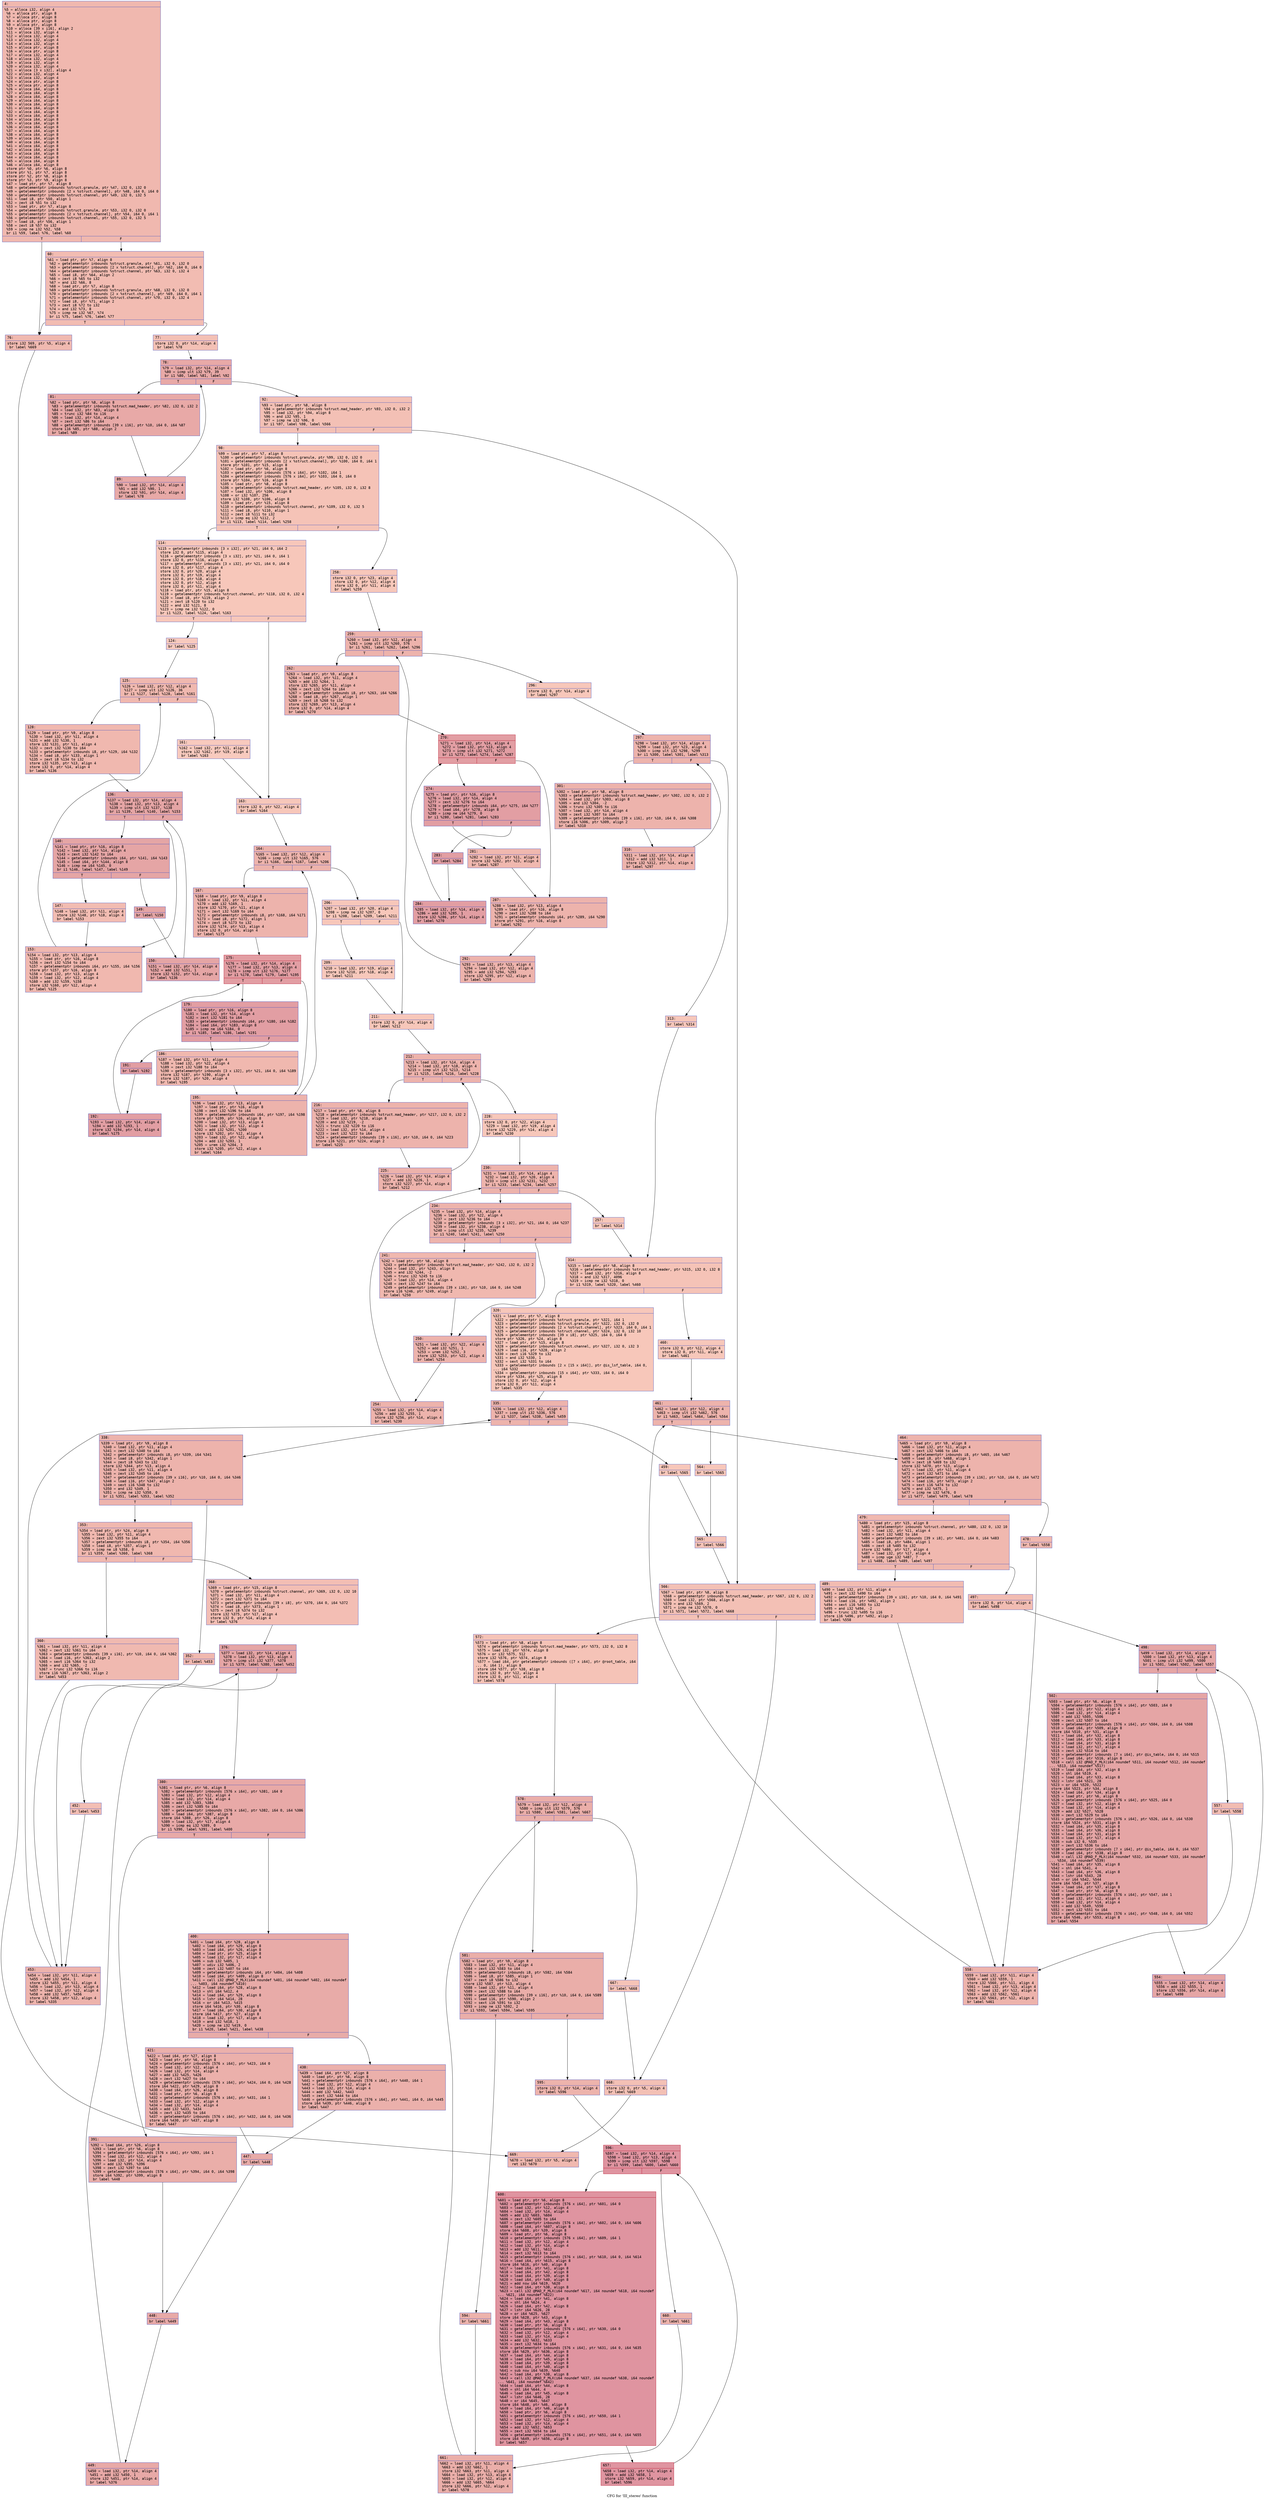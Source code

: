 digraph "CFG for 'III_stereo' function" {
	label="CFG for 'III_stereo' function";

	Node0x600001e817c0 [shape=record,color="#3d50c3ff", style=filled, fillcolor="#dc5d4a70" fontname="Courier",label="{4:\l|  %5 = alloca i32, align 4\l  %6 = alloca ptr, align 8\l  %7 = alloca ptr, align 8\l  %8 = alloca ptr, align 8\l  %9 = alloca ptr, align 8\l  %10 = alloca [39 x i16], align 2\l  %11 = alloca i32, align 4\l  %12 = alloca i32, align 4\l  %13 = alloca i32, align 4\l  %14 = alloca i32, align 4\l  %15 = alloca ptr, align 8\l  %16 = alloca ptr, align 8\l  %17 = alloca i32, align 4\l  %18 = alloca i32, align 4\l  %19 = alloca i32, align 4\l  %20 = alloca i32, align 4\l  %21 = alloca [3 x i32], align 4\l  %22 = alloca i32, align 4\l  %23 = alloca i32, align 4\l  %24 = alloca ptr, align 8\l  %25 = alloca ptr, align 8\l  %26 = alloca i64, align 8\l  %27 = alloca i64, align 8\l  %28 = alloca i64, align 8\l  %29 = alloca i64, align 8\l  %30 = alloca i64, align 8\l  %31 = alloca i64, align 8\l  %32 = alloca i64, align 8\l  %33 = alloca i64, align 8\l  %34 = alloca i64, align 8\l  %35 = alloca i64, align 8\l  %36 = alloca i64, align 8\l  %37 = alloca i64, align 8\l  %38 = alloca i64, align 8\l  %39 = alloca i64, align 8\l  %40 = alloca i64, align 8\l  %41 = alloca i64, align 8\l  %42 = alloca i64, align 8\l  %43 = alloca i64, align 8\l  %44 = alloca i64, align 8\l  %45 = alloca i64, align 8\l  %46 = alloca i64, align 8\l  store ptr %0, ptr %6, align 8\l  store ptr %1, ptr %7, align 8\l  store ptr %2, ptr %8, align 8\l  store ptr %3, ptr %9, align 8\l  %47 = load ptr, ptr %7, align 8\l  %48 = getelementptr inbounds %struct.granule, ptr %47, i32 0, i32 0\l  %49 = getelementptr inbounds [2 x %struct.channel], ptr %48, i64 0, i64 0\l  %50 = getelementptr inbounds %struct.channel, ptr %49, i32 0, i32 5\l  %51 = load i8, ptr %50, align 1\l  %52 = zext i8 %51 to i32\l  %53 = load ptr, ptr %7, align 8\l  %54 = getelementptr inbounds %struct.granule, ptr %53, i32 0, i32 0\l  %55 = getelementptr inbounds [2 x %struct.channel], ptr %54, i64 0, i64 1\l  %56 = getelementptr inbounds %struct.channel, ptr %55, i32 0, i32 5\l  %57 = load i8, ptr %56, align 1\l  %58 = zext i8 %57 to i32\l  %59 = icmp ne i32 %52, %58\l  br i1 %59, label %76, label %60\l|{<s0>T|<s1>F}}"];
	Node0x600001e817c0:s0 -> Node0x600001e81cc0[tooltip="4 -> 76\nProbability 50.00%" ];
	Node0x600001e817c0:s1 -> Node0x600001e81c70[tooltip="4 -> 60\nProbability 50.00%" ];
	Node0x600001e81c70 [shape=record,color="#3d50c3ff", style=filled, fillcolor="#e1675170" fontname="Courier",label="{60:\l|  %61 = load ptr, ptr %7, align 8\l  %62 = getelementptr inbounds %struct.granule, ptr %61, i32 0, i32 0\l  %63 = getelementptr inbounds [2 x %struct.channel], ptr %62, i64 0, i64 0\l  %64 = getelementptr inbounds %struct.channel, ptr %63, i32 0, i32 4\l  %65 = load i8, ptr %64, align 2\l  %66 = zext i8 %65 to i32\l  %67 = and i32 %66, 8\l  %68 = load ptr, ptr %7, align 8\l  %69 = getelementptr inbounds %struct.granule, ptr %68, i32 0, i32 0\l  %70 = getelementptr inbounds [2 x %struct.channel], ptr %69, i64 0, i64 1\l  %71 = getelementptr inbounds %struct.channel, ptr %70, i32 0, i32 4\l  %72 = load i8, ptr %71, align 2\l  %73 = zext i8 %72 to i32\l  %74 = and i32 %73, 8\l  %75 = icmp ne i32 %67, %74\l  br i1 %75, label %76, label %77\l|{<s0>T|<s1>F}}"];
	Node0x600001e81c70:s0 -> Node0x600001e81cc0[tooltip="60 -> 76\nProbability 50.00%" ];
	Node0x600001e81c70:s1 -> Node0x600001e81d10[tooltip="60 -> 77\nProbability 50.00%" ];
	Node0x600001e81cc0 [shape=record,color="#3d50c3ff", style=filled, fillcolor="#de614d70" fontname="Courier",label="{76:\l|  store i32 569, ptr %5, align 4\l  br label %669\l}"];
	Node0x600001e81cc0 -> Node0x600001e83ca0[tooltip="76 -> 669\nProbability 100.00%" ];
	Node0x600001e81d10 [shape=record,color="#3d50c3ff", style=filled, fillcolor="#e5705870" fontname="Courier",label="{77:\l|  store i32 0, ptr %14, align 4\l  br label %78\l}"];
	Node0x600001e81d10 -> Node0x600001e81d60[tooltip="77 -> 78\nProbability 100.00%" ];
	Node0x600001e81d60 [shape=record,color="#3d50c3ff", style=filled, fillcolor="#ca3b3770" fontname="Courier",label="{78:\l|  %79 = load i32, ptr %14, align 4\l  %80 = icmp ult i32 %79, 39\l  br i1 %80, label %81, label %92\l|{<s0>T|<s1>F}}"];
	Node0x600001e81d60:s0 -> Node0x600001e81db0[tooltip="78 -> 81\nProbability 96.88%" ];
	Node0x600001e81d60:s1 -> Node0x600001e81e50[tooltip="78 -> 92\nProbability 3.12%" ];
	Node0x600001e81db0 [shape=record,color="#3d50c3ff", style=filled, fillcolor="#ca3b3770" fontname="Courier",label="{81:\l|  %82 = load ptr, ptr %8, align 8\l  %83 = getelementptr inbounds %struct.mad_header, ptr %82, i32 0, i32 2\l  %84 = load i32, ptr %83, align 8\l  %85 = trunc i32 %84 to i16\l  %86 = load i32, ptr %14, align 4\l  %87 = zext i32 %86 to i64\l  %88 = getelementptr inbounds [39 x i16], ptr %10, i64 0, i64 %87\l  store i16 %85, ptr %88, align 2\l  br label %89\l}"];
	Node0x600001e81db0 -> Node0x600001e81e00[tooltip="81 -> 89\nProbability 100.00%" ];
	Node0x600001e81e00 [shape=record,color="#3d50c3ff", style=filled, fillcolor="#ca3b3770" fontname="Courier",label="{89:\l|  %90 = load i32, ptr %14, align 4\l  %91 = add i32 %90, 1\l  store i32 %91, ptr %14, align 4\l  br label %78\l}"];
	Node0x600001e81e00 -> Node0x600001e81d60[tooltip="89 -> 78\nProbability 100.00%" ];
	Node0x600001e81e50 [shape=record,color="#3d50c3ff", style=filled, fillcolor="#e5705870" fontname="Courier",label="{92:\l|  %93 = load ptr, ptr %8, align 8\l  %94 = getelementptr inbounds %struct.mad_header, ptr %93, i32 0, i32 2\l  %95 = load i32, ptr %94, align 8\l  %96 = and i32 %95, 1\l  %97 = icmp ne i32 %96, 0\l  br i1 %97, label %98, label %566\l|{<s0>T|<s1>F}}"];
	Node0x600001e81e50:s0 -> Node0x600001e81ea0[tooltip="92 -> 98\nProbability 50.00%" ];
	Node0x600001e81e50:s1 -> Node0x600001e83890[tooltip="92 -> 566\nProbability 50.00%" ];
	Node0x600001e81ea0 [shape=record,color="#3d50c3ff", style=filled, fillcolor="#e8765c70" fontname="Courier",label="{98:\l|  %99 = load ptr, ptr %7, align 8\l  %100 = getelementptr inbounds %struct.granule, ptr %99, i32 0, i32 0\l  %101 = getelementptr inbounds [2 x %struct.channel], ptr %100, i64 0, i64 1\l  store ptr %101, ptr %15, align 8\l  %102 = load ptr, ptr %6, align 8\l  %103 = getelementptr inbounds [576 x i64], ptr %102, i64 1\l  %104 = getelementptr inbounds [576 x i64], ptr %103, i64 0, i64 0\l  store ptr %104, ptr %16, align 8\l  %105 = load ptr, ptr %8, align 8\l  %106 = getelementptr inbounds %struct.mad_header, ptr %105, i32 0, i32 8\l  %107 = load i32, ptr %106, align 8\l  %108 = or i32 %107, 256\l  store i32 %108, ptr %106, align 8\l  %109 = load ptr, ptr %15, align 8\l  %110 = getelementptr inbounds %struct.channel, ptr %109, i32 0, i32 5\l  %111 = load i8, ptr %110, align 1\l  %112 = zext i8 %111 to i32\l  %113 = icmp eq i32 %112, 2\l  br i1 %113, label %114, label %258\l|{<s0>T|<s1>F}}"];
	Node0x600001e81ea0:s0 -> Node0x600001e81ef0[tooltip="98 -> 114\nProbability 50.00%" ];
	Node0x600001e81ea0:s1 -> Node0x600001e82940[tooltip="98 -> 258\nProbability 50.00%" ];
	Node0x600001e81ef0 [shape=record,color="#3d50c3ff", style=filled, fillcolor="#ec7f6370" fontname="Courier",label="{114:\l|  %115 = getelementptr inbounds [3 x i32], ptr %21, i64 0, i64 2\l  store i32 0, ptr %115, align 4\l  %116 = getelementptr inbounds [3 x i32], ptr %21, i64 0, i64 1\l  store i32 0, ptr %116, align 4\l  %117 = getelementptr inbounds [3 x i32], ptr %21, i64 0, i64 0\l  store i32 0, ptr %117, align 4\l  store i32 0, ptr %20, align 4\l  store i32 0, ptr %19, align 4\l  store i32 0, ptr %18, align 4\l  store i32 0, ptr %12, align 4\l  store i32 0, ptr %11, align 4\l  %118 = load ptr, ptr %15, align 8\l  %119 = getelementptr inbounds %struct.channel, ptr %118, i32 0, i32 4\l  %120 = load i8, ptr %119, align 2\l  %121 = zext i8 %120 to i32\l  %122 = and i32 %121, 8\l  %123 = icmp ne i32 %122, 0\l  br i1 %123, label %124, label %163\l|{<s0>T|<s1>F}}"];
	Node0x600001e81ef0:s0 -> Node0x600001e81f40[tooltip="114 -> 124\nProbability 50.00%" ];
	Node0x600001e81ef0:s1 -> Node0x600001e82260[tooltip="114 -> 163\nProbability 50.00%" ];
	Node0x600001e81f40 [shape=record,color="#3d50c3ff", style=filled, fillcolor="#ef886b70" fontname="Courier",label="{124:\l|  br label %125\l}"];
	Node0x600001e81f40 -> Node0x600001e81f90[tooltip="124 -> 125\nProbability 100.00%" ];
	Node0x600001e81f90 [shape=record,color="#3d50c3ff", style=filled, fillcolor="#dc5d4a70" fontname="Courier",label="{125:\l|  %126 = load i32, ptr %12, align 4\l  %127 = icmp ult i32 %126, 36\l  br i1 %127, label %128, label %161\l|{<s0>T|<s1>F}}"];
	Node0x600001e81f90:s0 -> Node0x600001e81fe0[tooltip="125 -> 128\nProbability 96.88%" ];
	Node0x600001e81f90:s1 -> Node0x600001e82210[tooltip="125 -> 161\nProbability 3.12%" ];
	Node0x600001e81fe0 [shape=record,color="#3d50c3ff", style=filled, fillcolor="#dc5d4a70" fontname="Courier",label="{128:\l|  %129 = load ptr, ptr %9, align 8\l  %130 = load i32, ptr %11, align 4\l  %131 = add i32 %130, 1\l  store i32 %131, ptr %11, align 4\l  %132 = zext i32 %130 to i64\l  %133 = getelementptr inbounds i8, ptr %129, i64 %132\l  %134 = load i8, ptr %133, align 1\l  %135 = zext i8 %134 to i32\l  store i32 %135, ptr %13, align 4\l  store i32 0, ptr %14, align 4\l  br label %136\l}"];
	Node0x600001e81fe0 -> Node0x600001e82030[tooltip="128 -> 136\nProbability 100.00%" ];
	Node0x600001e82030 [shape=record,color="#3d50c3ff", style=filled, fillcolor="#c5333470" fontname="Courier",label="{136:\l|  %137 = load i32, ptr %14, align 4\l  %138 = load i32, ptr %13, align 4\l  %139 = icmp ult i32 %137, %138\l  br i1 %139, label %140, label %153\l|{<s0>T|<s1>F}}"];
	Node0x600001e82030:s0 -> Node0x600001e82080[tooltip="136 -> 140\nProbability 96.88%" ];
	Node0x600001e82030:s1 -> Node0x600001e821c0[tooltip="136 -> 153\nProbability 3.12%" ];
	Node0x600001e82080 [shape=record,color="#3d50c3ff", style=filled, fillcolor="#c5333470" fontname="Courier",label="{140:\l|  %141 = load ptr, ptr %16, align 8\l  %142 = load i32, ptr %14, align 4\l  %143 = zext i32 %142 to i64\l  %144 = getelementptr inbounds i64, ptr %141, i64 %143\l  %145 = load i64, ptr %144, align 8\l  %146 = icmp ne i64 %145, 0\l  br i1 %146, label %147, label %149\l|{<s0>T|<s1>F}}"];
	Node0x600001e82080:s0 -> Node0x600001e820d0[tooltip="140 -> 147\nProbability 3.12%" ];
	Node0x600001e82080:s1 -> Node0x600001e82120[tooltip="140 -> 149\nProbability 96.88%" ];
	Node0x600001e820d0 [shape=record,color="#3d50c3ff", style=filled, fillcolor="#e1675170" fontname="Courier",label="{147:\l|  %148 = load i32, ptr %11, align 4\l  store i32 %148, ptr %18, align 4\l  br label %153\l}"];
	Node0x600001e820d0 -> Node0x600001e821c0[tooltip="147 -> 153\nProbability 100.00%" ];
	Node0x600001e82120 [shape=record,color="#3d50c3ff", style=filled, fillcolor="#c5333470" fontname="Courier",label="{149:\l|  br label %150\l}"];
	Node0x600001e82120 -> Node0x600001e82170[tooltip="149 -> 150\nProbability 100.00%" ];
	Node0x600001e82170 [shape=record,color="#3d50c3ff", style=filled, fillcolor="#c5333470" fontname="Courier",label="{150:\l|  %151 = load i32, ptr %14, align 4\l  %152 = add i32 %151, 1\l  store i32 %152, ptr %14, align 4\l  br label %136\l}"];
	Node0x600001e82170 -> Node0x600001e82030[tooltip="150 -> 136\nProbability 100.00%" ];
	Node0x600001e821c0 [shape=record,color="#3d50c3ff", style=filled, fillcolor="#dc5d4a70" fontname="Courier",label="{153:\l|  %154 = load i32, ptr %13, align 4\l  %155 = load ptr, ptr %16, align 8\l  %156 = zext i32 %154 to i64\l  %157 = getelementptr inbounds i64, ptr %155, i64 %156\l  store ptr %157, ptr %16, align 8\l  %158 = load i32, ptr %13, align 4\l  %159 = load i32, ptr %12, align 4\l  %160 = add i32 %159, %158\l  store i32 %160, ptr %12, align 4\l  br label %125\l}"];
	Node0x600001e821c0 -> Node0x600001e81f90[tooltip="153 -> 125\nProbability 100.00%" ];
	Node0x600001e82210 [shape=record,color="#3d50c3ff", style=filled, fillcolor="#ef886b70" fontname="Courier",label="{161:\l|  %162 = load i32, ptr %11, align 4\l  store i32 %162, ptr %19, align 4\l  br label %163\l}"];
	Node0x600001e82210 -> Node0x600001e82260[tooltip="161 -> 163\nProbability 100.00%" ];
	Node0x600001e82260 [shape=record,color="#3d50c3ff", style=filled, fillcolor="#ec7f6370" fontname="Courier",label="{163:\l|  store i32 0, ptr %22, align 4\l  br label %164\l}"];
	Node0x600001e82260 -> Node0x600001e822b0[tooltip="163 -> 164\nProbability 100.00%" ];
	Node0x600001e822b0 [shape=record,color="#3d50c3ff", style=filled, fillcolor="#d6524470" fontname="Courier",label="{164:\l|  %165 = load i32, ptr %12, align 4\l  %166 = icmp ult i32 %165, 576\l  br i1 %166, label %167, label %206\l|{<s0>T|<s1>F}}"];
	Node0x600001e822b0:s0 -> Node0x600001e82300[tooltip="164 -> 167\nProbability 96.88%" ];
	Node0x600001e822b0:s1 -> Node0x600001e82530[tooltip="164 -> 206\nProbability 3.12%" ];
	Node0x600001e82300 [shape=record,color="#3d50c3ff", style=filled, fillcolor="#d6524470" fontname="Courier",label="{167:\l|  %168 = load ptr, ptr %9, align 8\l  %169 = load i32, ptr %11, align 4\l  %170 = add i32 %169, 1\l  store i32 %170, ptr %11, align 4\l  %171 = zext i32 %169 to i64\l  %172 = getelementptr inbounds i8, ptr %168, i64 %171\l  %173 = load i8, ptr %172, align 1\l  %174 = zext i8 %173 to i32\l  store i32 %174, ptr %13, align 4\l  store i32 0, ptr %14, align 4\l  br label %175\l}"];
	Node0x600001e82300 -> Node0x600001e82350[tooltip="167 -> 175\nProbability 100.00%" ];
	Node0x600001e82350 [shape=record,color="#b70d28ff", style=filled, fillcolor="#be242e70" fontname="Courier",label="{175:\l|  %176 = load i32, ptr %14, align 4\l  %177 = load i32, ptr %13, align 4\l  %178 = icmp ult i32 %176, %177\l  br i1 %178, label %179, label %195\l|{<s0>T|<s1>F}}"];
	Node0x600001e82350:s0 -> Node0x600001e823a0[tooltip="175 -> 179\nProbability 96.88%" ];
	Node0x600001e82350:s1 -> Node0x600001e824e0[tooltip="175 -> 195\nProbability 3.12%" ];
	Node0x600001e823a0 [shape=record,color="#3d50c3ff", style=filled, fillcolor="#be242e70" fontname="Courier",label="{179:\l|  %180 = load ptr, ptr %16, align 8\l  %181 = load i32, ptr %14, align 4\l  %182 = zext i32 %181 to i64\l  %183 = getelementptr inbounds i64, ptr %180, i64 %182\l  %184 = load i64, ptr %183, align 8\l  %185 = icmp ne i64 %184, 0\l  br i1 %185, label %186, label %191\l|{<s0>T|<s1>F}}"];
	Node0x600001e823a0:s0 -> Node0x600001e823f0[tooltip="179 -> 186\nProbability 3.12%" ];
	Node0x600001e823a0:s1 -> Node0x600001e82440[tooltip="179 -> 191\nProbability 96.88%" ];
	Node0x600001e823f0 [shape=record,color="#3d50c3ff", style=filled, fillcolor="#dc5d4a70" fontname="Courier",label="{186:\l|  %187 = load i32, ptr %11, align 4\l  %188 = load i32, ptr %22, align 4\l  %189 = zext i32 %188 to i64\l  %190 = getelementptr inbounds [3 x i32], ptr %21, i64 0, i64 %189\l  store i32 %187, ptr %190, align 4\l  store i32 %187, ptr %20, align 4\l  br label %195\l}"];
	Node0x600001e823f0 -> Node0x600001e824e0[tooltip="186 -> 195\nProbability 100.00%" ];
	Node0x600001e82440 [shape=record,color="#3d50c3ff", style=filled, fillcolor="#be242e70" fontname="Courier",label="{191:\l|  br label %192\l}"];
	Node0x600001e82440 -> Node0x600001e82490[tooltip="191 -> 192\nProbability 100.00%" ];
	Node0x600001e82490 [shape=record,color="#3d50c3ff", style=filled, fillcolor="#be242e70" fontname="Courier",label="{192:\l|  %193 = load i32, ptr %14, align 4\l  %194 = add i32 %193, 1\l  store i32 %194, ptr %14, align 4\l  br label %175\l}"];
	Node0x600001e82490 -> Node0x600001e82350[tooltip="192 -> 175\nProbability 100.00%" ];
	Node0x600001e824e0 [shape=record,color="#3d50c3ff", style=filled, fillcolor="#d6524470" fontname="Courier",label="{195:\l|  %196 = load i32, ptr %13, align 4\l  %197 = load ptr, ptr %16, align 8\l  %198 = zext i32 %196 to i64\l  %199 = getelementptr inbounds i64, ptr %197, i64 %198\l  store ptr %199, ptr %16, align 8\l  %200 = load i32, ptr %13, align 4\l  %201 = load i32, ptr %12, align 4\l  %202 = add i32 %201, %200\l  store i32 %202, ptr %12, align 4\l  %203 = load i32, ptr %22, align 4\l  %204 = add i32 %203, 1\l  %205 = urem i32 %204, 3\l  store i32 %205, ptr %22, align 4\l  br label %164\l}"];
	Node0x600001e824e0 -> Node0x600001e822b0[tooltip="195 -> 164\nProbability 100.00%" ];
	Node0x600001e82530 [shape=record,color="#3d50c3ff", style=filled, fillcolor="#ec7f6370" fontname="Courier",label="{206:\l|  %207 = load i32, ptr %20, align 4\l  %208 = icmp ne i32 %207, 0\l  br i1 %208, label %209, label %211\l|{<s0>T|<s1>F}}"];
	Node0x600001e82530:s0 -> Node0x600001e82580[tooltip="206 -> 209\nProbability 62.50%" ];
	Node0x600001e82530:s1 -> Node0x600001e825d0[tooltip="206 -> 211\nProbability 37.50%" ];
	Node0x600001e82580 [shape=record,color="#3d50c3ff", style=filled, fillcolor="#ed836670" fontname="Courier",label="{209:\l|  %210 = load i32, ptr %19, align 4\l  store i32 %210, ptr %18, align 4\l  br label %211\l}"];
	Node0x600001e82580 -> Node0x600001e825d0[tooltip="209 -> 211\nProbability 100.00%" ];
	Node0x600001e825d0 [shape=record,color="#3d50c3ff", style=filled, fillcolor="#ec7f6370" fontname="Courier",label="{211:\l|  store i32 0, ptr %14, align 4\l  br label %212\l}"];
	Node0x600001e825d0 -> Node0x600001e82620[tooltip="211 -> 212\nProbability 100.00%" ];
	Node0x600001e82620 [shape=record,color="#3d50c3ff", style=filled, fillcolor="#d6524470" fontname="Courier",label="{212:\l|  %213 = load i32, ptr %14, align 4\l  %214 = load i32, ptr %18, align 4\l  %215 = icmp ult i32 %213, %214\l  br i1 %215, label %216, label %228\l|{<s0>T|<s1>F}}"];
	Node0x600001e82620:s0 -> Node0x600001e82670[tooltip="212 -> 216\nProbability 96.88%" ];
	Node0x600001e82620:s1 -> Node0x600001e82710[tooltip="212 -> 228\nProbability 3.12%" ];
	Node0x600001e82670 [shape=record,color="#3d50c3ff", style=filled, fillcolor="#d6524470" fontname="Courier",label="{216:\l|  %217 = load ptr, ptr %8, align 8\l  %218 = getelementptr inbounds %struct.mad_header, ptr %217, i32 0, i32 2\l  %219 = load i32, ptr %218, align 8\l  %220 = and i32 %219, -2\l  %221 = trunc i32 %220 to i16\l  %222 = load i32, ptr %14, align 4\l  %223 = zext i32 %222 to i64\l  %224 = getelementptr inbounds [39 x i16], ptr %10, i64 0, i64 %223\l  store i16 %221, ptr %224, align 2\l  br label %225\l}"];
	Node0x600001e82670 -> Node0x600001e826c0[tooltip="216 -> 225\nProbability 100.00%" ];
	Node0x600001e826c0 [shape=record,color="#3d50c3ff", style=filled, fillcolor="#d6524470" fontname="Courier",label="{225:\l|  %226 = load i32, ptr %14, align 4\l  %227 = add i32 %226, 1\l  store i32 %227, ptr %14, align 4\l  br label %212\l}"];
	Node0x600001e826c0 -> Node0x600001e82620[tooltip="225 -> 212\nProbability 100.00%" ];
	Node0x600001e82710 [shape=record,color="#3d50c3ff", style=filled, fillcolor="#ec7f6370" fontname="Courier",label="{228:\l|  store i32 0, ptr %22, align 4\l  %229 = load i32, ptr %19, align 4\l  store i32 %229, ptr %14, align 4\l  br label %230\l}"];
	Node0x600001e82710 -> Node0x600001e82760[tooltip="228 -> 230\nProbability 100.00%" ];
	Node0x600001e82760 [shape=record,color="#3d50c3ff", style=filled, fillcolor="#d6524470" fontname="Courier",label="{230:\l|  %231 = load i32, ptr %14, align 4\l  %232 = load i32, ptr %20, align 4\l  %233 = icmp ult i32 %231, %232\l  br i1 %233, label %234, label %257\l|{<s0>T|<s1>F}}"];
	Node0x600001e82760:s0 -> Node0x600001e827b0[tooltip="230 -> 234\nProbability 96.88%" ];
	Node0x600001e82760:s1 -> Node0x600001e828f0[tooltip="230 -> 257\nProbability 3.12%" ];
	Node0x600001e827b0 [shape=record,color="#3d50c3ff", style=filled, fillcolor="#d6524470" fontname="Courier",label="{234:\l|  %235 = load i32, ptr %14, align 4\l  %236 = load i32, ptr %22, align 4\l  %237 = zext i32 %236 to i64\l  %238 = getelementptr inbounds [3 x i32], ptr %21, i64 0, i64 %237\l  %239 = load i32, ptr %238, align 4\l  %240 = icmp ult i32 %235, %239\l  br i1 %240, label %241, label %250\l|{<s0>T|<s1>F}}"];
	Node0x600001e827b0:s0 -> Node0x600001e82800[tooltip="234 -> 241\nProbability 50.00%" ];
	Node0x600001e827b0:s1 -> Node0x600001e82850[tooltip="234 -> 250\nProbability 50.00%" ];
	Node0x600001e82800 [shape=record,color="#3d50c3ff", style=filled, fillcolor="#dc5d4a70" fontname="Courier",label="{241:\l|  %242 = load ptr, ptr %8, align 8\l  %243 = getelementptr inbounds %struct.mad_header, ptr %242, i32 0, i32 2\l  %244 = load i32, ptr %243, align 8\l  %245 = and i32 %244, -2\l  %246 = trunc i32 %245 to i16\l  %247 = load i32, ptr %14, align 4\l  %248 = zext i32 %247 to i64\l  %249 = getelementptr inbounds [39 x i16], ptr %10, i64 0, i64 %248\l  store i16 %246, ptr %249, align 2\l  br label %250\l}"];
	Node0x600001e82800 -> Node0x600001e82850[tooltip="241 -> 250\nProbability 100.00%" ];
	Node0x600001e82850 [shape=record,color="#3d50c3ff", style=filled, fillcolor="#d6524470" fontname="Courier",label="{250:\l|  %251 = load i32, ptr %22, align 4\l  %252 = add i32 %251, 1\l  %253 = urem i32 %252, 3\l  store i32 %253, ptr %22, align 4\l  br label %254\l}"];
	Node0x600001e82850 -> Node0x600001e828a0[tooltip="250 -> 254\nProbability 100.00%" ];
	Node0x600001e828a0 [shape=record,color="#3d50c3ff", style=filled, fillcolor="#d6524470" fontname="Courier",label="{254:\l|  %255 = load i32, ptr %14, align 4\l  %256 = add i32 %255, 1\l  store i32 %256, ptr %14, align 4\l  br label %230\l}"];
	Node0x600001e828a0 -> Node0x600001e82760[tooltip="254 -> 230\nProbability 100.00%" ];
	Node0x600001e828f0 [shape=record,color="#3d50c3ff", style=filled, fillcolor="#ec7f6370" fontname="Courier",label="{257:\l|  br label %314\l}"];
	Node0x600001e828f0 -> Node0x600001e82df0[tooltip="257 -> 314\nProbability 100.00%" ];
	Node0x600001e82940 [shape=record,color="#3d50c3ff", style=filled, fillcolor="#ec7f6370" fontname="Courier",label="{258:\l|  store i32 0, ptr %23, align 4\l  store i32 0, ptr %12, align 4\l  store i32 0, ptr %11, align 4\l  br label %259\l}"];
	Node0x600001e82940 -> Node0x600001e82990[tooltip="258 -> 259\nProbability 100.00%" ];
	Node0x600001e82990 [shape=record,color="#3d50c3ff", style=filled, fillcolor="#d6524470" fontname="Courier",label="{259:\l|  %260 = load i32, ptr %12, align 4\l  %261 = icmp ult i32 %260, 576\l  br i1 %261, label %262, label %296\l|{<s0>T|<s1>F}}"];
	Node0x600001e82990:s0 -> Node0x600001e829e0[tooltip="259 -> 262\nProbability 96.88%" ];
	Node0x600001e82990:s1 -> Node0x600001e82c60[tooltip="259 -> 296\nProbability 3.12%" ];
	Node0x600001e829e0 [shape=record,color="#3d50c3ff", style=filled, fillcolor="#d6524470" fontname="Courier",label="{262:\l|  %263 = load ptr, ptr %9, align 8\l  %264 = load i32, ptr %11, align 4\l  %265 = add i32 %264, 1\l  store i32 %265, ptr %11, align 4\l  %266 = zext i32 %264 to i64\l  %267 = getelementptr inbounds i8, ptr %263, i64 %266\l  %268 = load i8, ptr %267, align 1\l  %269 = zext i8 %268 to i32\l  store i32 %269, ptr %13, align 4\l  store i32 0, ptr %14, align 4\l  br label %270\l}"];
	Node0x600001e829e0 -> Node0x600001e82a30[tooltip="262 -> 270\nProbability 100.00%" ];
	Node0x600001e82a30 [shape=record,color="#b70d28ff", style=filled, fillcolor="#be242e70" fontname="Courier",label="{270:\l|  %271 = load i32, ptr %14, align 4\l  %272 = load i32, ptr %13, align 4\l  %273 = icmp ult i32 %271, %272\l  br i1 %273, label %274, label %287\l|{<s0>T|<s1>F}}"];
	Node0x600001e82a30:s0 -> Node0x600001e82a80[tooltip="270 -> 274\nProbability 96.88%" ];
	Node0x600001e82a30:s1 -> Node0x600001e82bc0[tooltip="270 -> 287\nProbability 3.12%" ];
	Node0x600001e82a80 [shape=record,color="#3d50c3ff", style=filled, fillcolor="#be242e70" fontname="Courier",label="{274:\l|  %275 = load ptr, ptr %16, align 8\l  %276 = load i32, ptr %14, align 4\l  %277 = zext i32 %276 to i64\l  %278 = getelementptr inbounds i64, ptr %275, i64 %277\l  %279 = load i64, ptr %278, align 8\l  %280 = icmp ne i64 %279, 0\l  br i1 %280, label %281, label %283\l|{<s0>T|<s1>F}}"];
	Node0x600001e82a80:s0 -> Node0x600001e82ad0[tooltip="274 -> 281\nProbability 3.12%" ];
	Node0x600001e82a80:s1 -> Node0x600001e82b20[tooltip="274 -> 283\nProbability 96.88%" ];
	Node0x600001e82ad0 [shape=record,color="#3d50c3ff", style=filled, fillcolor="#dc5d4a70" fontname="Courier",label="{281:\l|  %282 = load i32, ptr %11, align 4\l  store i32 %282, ptr %23, align 4\l  br label %287\l}"];
	Node0x600001e82ad0 -> Node0x600001e82bc0[tooltip="281 -> 287\nProbability 100.00%" ];
	Node0x600001e82b20 [shape=record,color="#3d50c3ff", style=filled, fillcolor="#be242e70" fontname="Courier",label="{283:\l|  br label %284\l}"];
	Node0x600001e82b20 -> Node0x600001e82b70[tooltip="283 -> 284\nProbability 100.00%" ];
	Node0x600001e82b70 [shape=record,color="#3d50c3ff", style=filled, fillcolor="#be242e70" fontname="Courier",label="{284:\l|  %285 = load i32, ptr %14, align 4\l  %286 = add i32 %285, 1\l  store i32 %286, ptr %14, align 4\l  br label %270\l}"];
	Node0x600001e82b70 -> Node0x600001e82a30[tooltip="284 -> 270\nProbability 100.00%" ];
	Node0x600001e82bc0 [shape=record,color="#3d50c3ff", style=filled, fillcolor="#d6524470" fontname="Courier",label="{287:\l|  %288 = load i32, ptr %13, align 4\l  %289 = load ptr, ptr %16, align 8\l  %290 = zext i32 %288 to i64\l  %291 = getelementptr inbounds i64, ptr %289, i64 %290\l  store ptr %291, ptr %16, align 8\l  br label %292\l}"];
	Node0x600001e82bc0 -> Node0x600001e82c10[tooltip="287 -> 292\nProbability 100.00%" ];
	Node0x600001e82c10 [shape=record,color="#3d50c3ff", style=filled, fillcolor="#d6524470" fontname="Courier",label="{292:\l|  %293 = load i32, ptr %13, align 4\l  %294 = load i32, ptr %12, align 4\l  %295 = add i32 %294, %293\l  store i32 %295, ptr %12, align 4\l  br label %259\l}"];
	Node0x600001e82c10 -> Node0x600001e82990[tooltip="292 -> 259\nProbability 100.00%" ];
	Node0x600001e82c60 [shape=record,color="#3d50c3ff", style=filled, fillcolor="#ec7f6370" fontname="Courier",label="{296:\l|  store i32 0, ptr %14, align 4\l  br label %297\l}"];
	Node0x600001e82c60 -> Node0x600001e82cb0[tooltip="296 -> 297\nProbability 100.00%" ];
	Node0x600001e82cb0 [shape=record,color="#3d50c3ff", style=filled, fillcolor="#d6524470" fontname="Courier",label="{297:\l|  %298 = load i32, ptr %14, align 4\l  %299 = load i32, ptr %23, align 4\l  %300 = icmp ult i32 %298, %299\l  br i1 %300, label %301, label %313\l|{<s0>T|<s1>F}}"];
	Node0x600001e82cb0:s0 -> Node0x600001e82d00[tooltip="297 -> 301\nProbability 96.88%" ];
	Node0x600001e82cb0:s1 -> Node0x600001e82da0[tooltip="297 -> 313\nProbability 3.12%" ];
	Node0x600001e82d00 [shape=record,color="#3d50c3ff", style=filled, fillcolor="#d6524470" fontname="Courier",label="{301:\l|  %302 = load ptr, ptr %8, align 8\l  %303 = getelementptr inbounds %struct.mad_header, ptr %302, i32 0, i32 2\l  %304 = load i32, ptr %303, align 8\l  %305 = and i32 %304, -2\l  %306 = trunc i32 %305 to i16\l  %307 = load i32, ptr %14, align 4\l  %308 = zext i32 %307 to i64\l  %309 = getelementptr inbounds [39 x i16], ptr %10, i64 0, i64 %308\l  store i16 %306, ptr %309, align 2\l  br label %310\l}"];
	Node0x600001e82d00 -> Node0x600001e82d50[tooltip="301 -> 310\nProbability 100.00%" ];
	Node0x600001e82d50 [shape=record,color="#3d50c3ff", style=filled, fillcolor="#d6524470" fontname="Courier",label="{310:\l|  %311 = load i32, ptr %14, align 4\l  %312 = add i32 %311, 1\l  store i32 %312, ptr %14, align 4\l  br label %297\l}"];
	Node0x600001e82d50 -> Node0x600001e82cb0[tooltip="310 -> 297\nProbability 100.00%" ];
	Node0x600001e82da0 [shape=record,color="#3d50c3ff", style=filled, fillcolor="#ec7f6370" fontname="Courier",label="{313:\l|  br label %314\l}"];
	Node0x600001e82da0 -> Node0x600001e82df0[tooltip="313 -> 314\nProbability 100.00%" ];
	Node0x600001e82df0 [shape=record,color="#3d50c3ff", style=filled, fillcolor="#e8765c70" fontname="Courier",label="{314:\l|  %315 = load ptr, ptr %8, align 8\l  %316 = getelementptr inbounds %struct.mad_header, ptr %315, i32 0, i32 8\l  %317 = load i32, ptr %316, align 8\l  %318 = and i32 %317, 4096\l  %319 = icmp ne i32 %318, 0\l  br i1 %319, label %320, label %460\l|{<s0>T|<s1>F}}"];
	Node0x600001e82df0:s0 -> Node0x600001e82e40[tooltip="314 -> 320\nProbability 50.00%" ];
	Node0x600001e82df0:s1 -> Node0x600001e83430[tooltip="314 -> 460\nProbability 50.00%" ];
	Node0x600001e82e40 [shape=record,color="#3d50c3ff", style=filled, fillcolor="#ec7f6370" fontname="Courier",label="{320:\l|  %321 = load ptr, ptr %7, align 8\l  %322 = getelementptr inbounds %struct.granule, ptr %321, i64 1\l  %323 = getelementptr inbounds %struct.granule, ptr %322, i32 0, i32 0\l  %324 = getelementptr inbounds [2 x %struct.channel], ptr %323, i64 0, i64 1\l  %325 = getelementptr inbounds %struct.channel, ptr %324, i32 0, i32 10\l  %326 = getelementptr inbounds [39 x i8], ptr %325, i64 0, i64 0\l  store ptr %326, ptr %24, align 8\l  %327 = load ptr, ptr %15, align 8\l  %328 = getelementptr inbounds %struct.channel, ptr %327, i32 0, i32 3\l  %329 = load i16, ptr %328, align 2\l  %330 = zext i16 %329 to i32\l  %331 = and i32 %330, 1\l  %332 = sext i32 %331 to i64\l  %333 = getelementptr inbounds [2 x [15 x i64]], ptr @is_lsf_table, i64 0,\l... i64 %332\l  %334 = getelementptr inbounds [15 x i64], ptr %333, i64 0, i64 0\l  store ptr %334, ptr %25, align 8\l  store i32 0, ptr %12, align 4\l  store i32 0, ptr %11, align 4\l  br label %335\l}"];
	Node0x600001e82e40 -> Node0x600001e82e90[tooltip="320 -> 335\nProbability 100.00%" ];
	Node0x600001e82e90 [shape=record,color="#3d50c3ff", style=filled, fillcolor="#d6524470" fontname="Courier",label="{335:\l|  %336 = load i32, ptr %12, align 4\l  %337 = icmp ult i32 %336, 576\l  br i1 %337, label %338, label %459\l|{<s0>T|<s1>F}}"];
	Node0x600001e82e90:s0 -> Node0x600001e82ee0[tooltip="335 -> 338\nProbability 96.88%" ];
	Node0x600001e82e90:s1 -> Node0x600001e833e0[tooltip="335 -> 459\nProbability 3.12%" ];
	Node0x600001e82ee0 [shape=record,color="#3d50c3ff", style=filled, fillcolor="#d6524470" fontname="Courier",label="{338:\l|  %339 = load ptr, ptr %9, align 8\l  %340 = load i32, ptr %11, align 4\l  %341 = zext i32 %340 to i64\l  %342 = getelementptr inbounds i8, ptr %339, i64 %341\l  %343 = load i8, ptr %342, align 1\l  %344 = zext i8 %343 to i32\l  store i32 %344, ptr %13, align 4\l  %345 = load i32, ptr %11, align 4\l  %346 = zext i32 %345 to i64\l  %347 = getelementptr inbounds [39 x i16], ptr %10, i64 0, i64 %346\l  %348 = load i16, ptr %347, align 2\l  %349 = sext i16 %348 to i32\l  %350 = and i32 %349, 1\l  %351 = icmp ne i32 %350, 0\l  br i1 %351, label %353, label %352\l|{<s0>T|<s1>F}}"];
	Node0x600001e82ee0:s0 -> Node0x600001e82f80[tooltip="338 -> 353\nProbability 50.00%" ];
	Node0x600001e82ee0:s1 -> Node0x600001e82f30[tooltip="338 -> 352\nProbability 50.00%" ];
	Node0x600001e82f30 [shape=record,color="#3d50c3ff", style=filled, fillcolor="#dc5d4a70" fontname="Courier",label="{352:\l|  br label %453\l}"];
	Node0x600001e82f30 -> Node0x600001e83390[tooltip="352 -> 453\nProbability 100.00%" ];
	Node0x600001e82f80 [shape=record,color="#3d50c3ff", style=filled, fillcolor="#dc5d4a70" fontname="Courier",label="{353:\l|  %354 = load ptr, ptr %24, align 8\l  %355 = load i32, ptr %11, align 4\l  %356 = zext i32 %355 to i64\l  %357 = getelementptr inbounds i8, ptr %354, i64 %356\l  %358 = load i8, ptr %357, align 1\l  %359 = icmp ne i8 %358, 0\l  br i1 %359, label %360, label %368\l|{<s0>T|<s1>F}}"];
	Node0x600001e82f80:s0 -> Node0x600001e82fd0[tooltip="353 -> 360\nProbability 62.50%" ];
	Node0x600001e82f80:s1 -> Node0x600001e83020[tooltip="353 -> 368\nProbability 37.50%" ];
	Node0x600001e82fd0 [shape=record,color="#3d50c3ff", style=filled, fillcolor="#de614d70" fontname="Courier",label="{360:\l|  %361 = load i32, ptr %11, align 4\l  %362 = zext i32 %361 to i64\l  %363 = getelementptr inbounds [39 x i16], ptr %10, i64 0, i64 %362\l  %364 = load i16, ptr %363, align 2\l  %365 = sext i16 %364 to i32\l  %366 = and i32 %365, -2\l  %367 = trunc i32 %366 to i16\l  store i16 %367, ptr %363, align 2\l  br label %453\l}"];
	Node0x600001e82fd0 -> Node0x600001e83390[tooltip="360 -> 453\nProbability 100.00%" ];
	Node0x600001e83020 [shape=record,color="#3d50c3ff", style=filled, fillcolor="#e36c5570" fontname="Courier",label="{368:\l|  %369 = load ptr, ptr %15, align 8\l  %370 = getelementptr inbounds %struct.channel, ptr %369, i32 0, i32 10\l  %371 = load i32, ptr %11, align 4\l  %372 = zext i32 %371 to i64\l  %373 = getelementptr inbounds [39 x i8], ptr %370, i64 0, i64 %372\l  %374 = load i8, ptr %373, align 1\l  %375 = zext i8 %374 to i32\l  store i32 %375, ptr %17, align 4\l  store i32 0, ptr %14, align 4\l  br label %376\l}"];
	Node0x600001e83020 -> Node0x600001e83070[tooltip="368 -> 376\nProbability 100.00%" ];
	Node0x600001e83070 [shape=record,color="#3d50c3ff", style=filled, fillcolor="#c5333470" fontname="Courier",label="{376:\l|  %377 = load i32, ptr %14, align 4\l  %378 = load i32, ptr %13, align 4\l  %379 = icmp ult i32 %377, %378\l  br i1 %379, label %380, label %452\l|{<s0>T|<s1>F}}"];
	Node0x600001e83070:s0 -> Node0x600001e830c0[tooltip="376 -> 380\nProbability 96.88%" ];
	Node0x600001e83070:s1 -> Node0x600001e83340[tooltip="376 -> 452\nProbability 3.12%" ];
	Node0x600001e830c0 [shape=record,color="#3d50c3ff", style=filled, fillcolor="#ca3b3770" fontname="Courier",label="{380:\l|  %381 = load ptr, ptr %6, align 8\l  %382 = getelementptr inbounds [576 x i64], ptr %381, i64 0\l  %383 = load i32, ptr %12, align 4\l  %384 = load i32, ptr %14, align 4\l  %385 = add i32 %383, %384\l  %386 = zext i32 %385 to i64\l  %387 = getelementptr inbounds [576 x i64], ptr %382, i64 0, i64 %386\l  %388 = load i64, ptr %387, align 8\l  store i64 %388, ptr %26, align 8\l  %389 = load i32, ptr %17, align 4\l  %390 = icmp eq i32 %389, 0\l  br i1 %390, label %391, label %400\l|{<s0>T|<s1>F}}"];
	Node0x600001e830c0:s0 -> Node0x600001e83110[tooltip="380 -> 391\nProbability 37.50%" ];
	Node0x600001e830c0:s1 -> Node0x600001e83160[tooltip="380 -> 400\nProbability 62.50%" ];
	Node0x600001e83110 [shape=record,color="#3d50c3ff", style=filled, fillcolor="#d0473d70" fontname="Courier",label="{391:\l|  %392 = load i64, ptr %26, align 8\l  %393 = load ptr, ptr %6, align 8\l  %394 = getelementptr inbounds [576 x i64], ptr %393, i64 1\l  %395 = load i32, ptr %12, align 4\l  %396 = load i32, ptr %14, align 4\l  %397 = add i32 %395, %396\l  %398 = zext i32 %397 to i64\l  %399 = getelementptr inbounds [576 x i64], ptr %394, i64 0, i64 %398\l  store i64 %392, ptr %399, align 8\l  br label %448\l}"];
	Node0x600001e83110 -> Node0x600001e832a0[tooltip="391 -> 448\nProbability 100.00%" ];
	Node0x600001e83160 [shape=record,color="#3d50c3ff", style=filled, fillcolor="#cc403a70" fontname="Courier",label="{400:\l|  %401 = load i64, ptr %28, align 8\l  %402 = load i64, ptr %29, align 8\l  %403 = load i64, ptr %26, align 8\l  %404 = load ptr, ptr %25, align 8\l  %405 = load i32, ptr %17, align 4\l  %406 = sub i32 %405, 1\l  %407 = udiv i32 %406, 2\l  %408 = zext i32 %407 to i64\l  %409 = getelementptr inbounds i64, ptr %404, i64 %408\l  %410 = load i64, ptr %409, align 8\l  %411 = call i32 @MAD_F_MLX(i64 noundef %401, i64 noundef %402, i64 noundef\l... %403, i64 noundef %410)\l  %412 = load i64, ptr %28, align 8\l  %413 = shl i64 %412, 4\l  %414 = load i64, ptr %29, align 8\l  %415 = lshr i64 %414, 28\l  %416 = or i64 %413, %415\l  store i64 %416, ptr %30, align 8\l  %417 = load i64, ptr %30, align 8\l  store i64 %417, ptr %27, align 8\l  %418 = load i32, ptr %17, align 4\l  %419 = and i32 %418, 1\l  %420 = icmp ne i32 %419, 0\l  br i1 %420, label %421, label %438\l|{<s0>T|<s1>F}}"];
	Node0x600001e83160:s0 -> Node0x600001e831b0[tooltip="400 -> 421\nProbability 50.00%" ];
	Node0x600001e83160:s1 -> Node0x600001e83200[tooltip="400 -> 438\nProbability 50.00%" ];
	Node0x600001e831b0 [shape=record,color="#3d50c3ff", style=filled, fillcolor="#d24b4070" fontname="Courier",label="{421:\l|  %422 = load i64, ptr %27, align 8\l  %423 = load ptr, ptr %6, align 8\l  %424 = getelementptr inbounds [576 x i64], ptr %423, i64 0\l  %425 = load i32, ptr %12, align 4\l  %426 = load i32, ptr %14, align 4\l  %427 = add i32 %425, %426\l  %428 = zext i32 %427 to i64\l  %429 = getelementptr inbounds [576 x i64], ptr %424, i64 0, i64 %428\l  store i64 %422, ptr %429, align 8\l  %430 = load i64, ptr %26, align 8\l  %431 = load ptr, ptr %6, align 8\l  %432 = getelementptr inbounds [576 x i64], ptr %431, i64 1\l  %433 = load i32, ptr %12, align 4\l  %434 = load i32, ptr %14, align 4\l  %435 = add i32 %433, %434\l  %436 = zext i32 %435 to i64\l  %437 = getelementptr inbounds [576 x i64], ptr %432, i64 0, i64 %436\l  store i64 %430, ptr %437, align 8\l  br label %447\l}"];
	Node0x600001e831b0 -> Node0x600001e83250[tooltip="421 -> 447\nProbability 100.00%" ];
	Node0x600001e83200 [shape=record,color="#3d50c3ff", style=filled, fillcolor="#d24b4070" fontname="Courier",label="{438:\l|  %439 = load i64, ptr %27, align 8\l  %440 = load ptr, ptr %6, align 8\l  %441 = getelementptr inbounds [576 x i64], ptr %440, i64 1\l  %442 = load i32, ptr %12, align 4\l  %443 = load i32, ptr %14, align 4\l  %444 = add i32 %442, %443\l  %445 = zext i32 %444 to i64\l  %446 = getelementptr inbounds [576 x i64], ptr %441, i64 0, i64 %445\l  store i64 %439, ptr %446, align 8\l  br label %447\l}"];
	Node0x600001e83200 -> Node0x600001e83250[tooltip="438 -> 447\nProbability 100.00%" ];
	Node0x600001e83250 [shape=record,color="#3d50c3ff", style=filled, fillcolor="#cc403a70" fontname="Courier",label="{447:\l|  br label %448\l}"];
	Node0x600001e83250 -> Node0x600001e832a0[tooltip="447 -> 448\nProbability 100.00%" ];
	Node0x600001e832a0 [shape=record,color="#3d50c3ff", style=filled, fillcolor="#ca3b3770" fontname="Courier",label="{448:\l|  br label %449\l}"];
	Node0x600001e832a0 -> Node0x600001e832f0[tooltip="448 -> 449\nProbability 100.00%" ];
	Node0x600001e832f0 [shape=record,color="#3d50c3ff", style=filled, fillcolor="#ca3b3770" fontname="Courier",label="{449:\l|  %450 = load i32, ptr %14, align 4\l  %451 = add i32 %450, 1\l  store i32 %451, ptr %14, align 4\l  br label %376\l}"];
	Node0x600001e832f0 -> Node0x600001e83070[tooltip="449 -> 376\nProbability 100.00%" ];
	Node0x600001e83340 [shape=record,color="#3d50c3ff", style=filled, fillcolor="#e36c5570" fontname="Courier",label="{452:\l|  br label %453\l}"];
	Node0x600001e83340 -> Node0x600001e83390[tooltip="452 -> 453\nProbability 100.00%" ];
	Node0x600001e83390 [shape=record,color="#3d50c3ff", style=filled, fillcolor="#d6524470" fontname="Courier",label="{453:\l|  %454 = load i32, ptr %11, align 4\l  %455 = add i32 %454, 1\l  store i32 %455, ptr %11, align 4\l  %456 = load i32, ptr %13, align 4\l  %457 = load i32, ptr %12, align 4\l  %458 = add i32 %457, %456\l  store i32 %458, ptr %12, align 4\l  br label %335\l}"];
	Node0x600001e83390 -> Node0x600001e82e90[tooltip="453 -> 335\nProbability 100.00%" ];
	Node0x600001e833e0 [shape=record,color="#3d50c3ff", style=filled, fillcolor="#ec7f6370" fontname="Courier",label="{459:\l|  br label %565\l}"];
	Node0x600001e833e0 -> Node0x600001e83840[tooltip="459 -> 565\nProbability 100.00%" ];
	Node0x600001e83430 [shape=record,color="#3d50c3ff", style=filled, fillcolor="#ec7f6370" fontname="Courier",label="{460:\l|  store i32 0, ptr %12, align 4\l  store i32 0, ptr %11, align 4\l  br label %461\l}"];
	Node0x600001e83430 -> Node0x600001e83480[tooltip="460 -> 461\nProbability 100.00%" ];
	Node0x600001e83480 [shape=record,color="#3d50c3ff", style=filled, fillcolor="#d6524470" fontname="Courier",label="{461:\l|  %462 = load i32, ptr %12, align 4\l  %463 = icmp ult i32 %462, 576\l  br i1 %463, label %464, label %564\l|{<s0>T|<s1>F}}"];
	Node0x600001e83480:s0 -> Node0x600001e834d0[tooltip="461 -> 464\nProbability 96.88%" ];
	Node0x600001e83480:s1 -> Node0x600001e837f0[tooltip="461 -> 564\nProbability 3.12%" ];
	Node0x600001e834d0 [shape=record,color="#3d50c3ff", style=filled, fillcolor="#d6524470" fontname="Courier",label="{464:\l|  %465 = load ptr, ptr %9, align 8\l  %466 = load i32, ptr %11, align 4\l  %467 = zext i32 %466 to i64\l  %468 = getelementptr inbounds i8, ptr %465, i64 %467\l  %469 = load i8, ptr %468, align 1\l  %470 = zext i8 %469 to i32\l  store i32 %470, ptr %13, align 4\l  %471 = load i32, ptr %11, align 4\l  %472 = zext i32 %471 to i64\l  %473 = getelementptr inbounds [39 x i16], ptr %10, i64 0, i64 %472\l  %474 = load i16, ptr %473, align 2\l  %475 = sext i16 %474 to i32\l  %476 = and i32 %475, 1\l  %477 = icmp ne i32 %476, 0\l  br i1 %477, label %479, label %478\l|{<s0>T|<s1>F}}"];
	Node0x600001e834d0:s0 -> Node0x600001e83570[tooltip="464 -> 479\nProbability 50.00%" ];
	Node0x600001e834d0:s1 -> Node0x600001e83520[tooltip="464 -> 478\nProbability 50.00%" ];
	Node0x600001e83520 [shape=record,color="#3d50c3ff", style=filled, fillcolor="#dc5d4a70" fontname="Courier",label="{478:\l|  br label %558\l}"];
	Node0x600001e83520 -> Node0x600001e837a0[tooltip="478 -> 558\nProbability 100.00%" ];
	Node0x600001e83570 [shape=record,color="#3d50c3ff", style=filled, fillcolor="#dc5d4a70" fontname="Courier",label="{479:\l|  %480 = load ptr, ptr %15, align 8\l  %481 = getelementptr inbounds %struct.channel, ptr %480, i32 0, i32 10\l  %482 = load i32, ptr %11, align 4\l  %483 = zext i32 %482 to i64\l  %484 = getelementptr inbounds [39 x i8], ptr %481, i64 0, i64 %483\l  %485 = load i8, ptr %484, align 1\l  %486 = zext i8 %485 to i32\l  store i32 %486, ptr %17, align 4\l  %487 = load i32, ptr %17, align 4\l  %488 = icmp uge i32 %487, 7\l  br i1 %488, label %489, label %497\l|{<s0>T|<s1>F}}"];
	Node0x600001e83570:s0 -> Node0x600001e835c0[tooltip="479 -> 489\nProbability 50.00%" ];
	Node0x600001e83570:s1 -> Node0x600001e83610[tooltip="479 -> 497\nProbability 50.00%" ];
	Node0x600001e835c0 [shape=record,color="#3d50c3ff", style=filled, fillcolor="#e1675170" fontname="Courier",label="{489:\l|  %490 = load i32, ptr %11, align 4\l  %491 = zext i32 %490 to i64\l  %492 = getelementptr inbounds [39 x i16], ptr %10, i64 0, i64 %491\l  %493 = load i16, ptr %492, align 2\l  %494 = sext i16 %493 to i32\l  %495 = and i32 %494, -2\l  %496 = trunc i32 %495 to i16\l  store i16 %496, ptr %492, align 2\l  br label %558\l}"];
	Node0x600001e835c0 -> Node0x600001e837a0[tooltip="489 -> 558\nProbability 100.00%" ];
	Node0x600001e83610 [shape=record,color="#3d50c3ff", style=filled, fillcolor="#e1675170" fontname="Courier",label="{497:\l|  store i32 0, ptr %14, align 4\l  br label %498\l}"];
	Node0x600001e83610 -> Node0x600001e83660[tooltip="497 -> 498\nProbability 100.00%" ];
	Node0x600001e83660 [shape=record,color="#3d50c3ff", style=filled, fillcolor="#c5333470" fontname="Courier",label="{498:\l|  %499 = load i32, ptr %14, align 4\l  %500 = load i32, ptr %13, align 4\l  %501 = icmp ult i32 %499, %500\l  br i1 %501, label %502, label %557\l|{<s0>T|<s1>F}}"];
	Node0x600001e83660:s0 -> Node0x600001e836b0[tooltip="498 -> 502\nProbability 96.88%" ];
	Node0x600001e83660:s1 -> Node0x600001e83750[tooltip="498 -> 557\nProbability 3.12%" ];
	Node0x600001e836b0 [shape=record,color="#3d50c3ff", style=filled, fillcolor="#c5333470" fontname="Courier",label="{502:\l|  %503 = load ptr, ptr %6, align 8\l  %504 = getelementptr inbounds [576 x i64], ptr %503, i64 0\l  %505 = load i32, ptr %12, align 4\l  %506 = load i32, ptr %14, align 4\l  %507 = add i32 %505, %506\l  %508 = zext i32 %507 to i64\l  %509 = getelementptr inbounds [576 x i64], ptr %504, i64 0, i64 %508\l  %510 = load i64, ptr %509, align 8\l  store i64 %510, ptr %31, align 8\l  %511 = load i64, ptr %32, align 8\l  %512 = load i64, ptr %33, align 8\l  %513 = load i64, ptr %31, align 8\l  %514 = load i32, ptr %17, align 4\l  %515 = zext i32 %514 to i64\l  %516 = getelementptr inbounds [7 x i64], ptr @is_table, i64 0, i64 %515\l  %517 = load i64, ptr %516, align 8\l  %518 = call i32 @MAD_F_MLX(i64 noundef %511, i64 noundef %512, i64 noundef\l... %513, i64 noundef %517)\l  %519 = load i64, ptr %32, align 8\l  %520 = shl i64 %519, 4\l  %521 = load i64, ptr %33, align 8\l  %522 = lshr i64 %521, 28\l  %523 = or i64 %520, %522\l  store i64 %523, ptr %34, align 8\l  %524 = load i64, ptr %34, align 8\l  %525 = load ptr, ptr %6, align 8\l  %526 = getelementptr inbounds [576 x i64], ptr %525, i64 0\l  %527 = load i32, ptr %12, align 4\l  %528 = load i32, ptr %14, align 4\l  %529 = add i32 %527, %528\l  %530 = zext i32 %529 to i64\l  %531 = getelementptr inbounds [576 x i64], ptr %526, i64 0, i64 %530\l  store i64 %524, ptr %531, align 8\l  %532 = load i64, ptr %35, align 8\l  %533 = load i64, ptr %36, align 8\l  %534 = load i64, ptr %31, align 8\l  %535 = load i32, ptr %17, align 4\l  %536 = sub i32 6, %535\l  %537 = zext i32 %536 to i64\l  %538 = getelementptr inbounds [7 x i64], ptr @is_table, i64 0, i64 %537\l  %539 = load i64, ptr %538, align 8\l  %540 = call i32 @MAD_F_MLX(i64 noundef %532, i64 noundef %533, i64 noundef\l... %534, i64 noundef %539)\l  %541 = load i64, ptr %35, align 8\l  %542 = shl i64 %541, 4\l  %543 = load i64, ptr %36, align 8\l  %544 = lshr i64 %543, 28\l  %545 = or i64 %542, %544\l  store i64 %545, ptr %37, align 8\l  %546 = load i64, ptr %37, align 8\l  %547 = load ptr, ptr %6, align 8\l  %548 = getelementptr inbounds [576 x i64], ptr %547, i64 1\l  %549 = load i32, ptr %12, align 4\l  %550 = load i32, ptr %14, align 4\l  %551 = add i32 %549, %550\l  %552 = zext i32 %551 to i64\l  %553 = getelementptr inbounds [576 x i64], ptr %548, i64 0, i64 %552\l  store i64 %546, ptr %553, align 8\l  br label %554\l}"];
	Node0x600001e836b0 -> Node0x600001e83700[tooltip="502 -> 554\nProbability 100.00%" ];
	Node0x600001e83700 [shape=record,color="#3d50c3ff", style=filled, fillcolor="#c5333470" fontname="Courier",label="{554:\l|  %555 = load i32, ptr %14, align 4\l  %556 = add i32 %555, 1\l  store i32 %556, ptr %14, align 4\l  br label %498\l}"];
	Node0x600001e83700 -> Node0x600001e83660[tooltip="554 -> 498\nProbability 100.00%" ];
	Node0x600001e83750 [shape=record,color="#3d50c3ff", style=filled, fillcolor="#e1675170" fontname="Courier",label="{557:\l|  br label %558\l}"];
	Node0x600001e83750 -> Node0x600001e837a0[tooltip="557 -> 558\nProbability 100.00%" ];
	Node0x600001e837a0 [shape=record,color="#3d50c3ff", style=filled, fillcolor="#d6524470" fontname="Courier",label="{558:\l|  %559 = load i32, ptr %11, align 4\l  %560 = add i32 %559, 1\l  store i32 %560, ptr %11, align 4\l  %561 = load i32, ptr %13, align 4\l  %562 = load i32, ptr %12, align 4\l  %563 = add i32 %562, %561\l  store i32 %563, ptr %12, align 4\l  br label %461\l}"];
	Node0x600001e837a0 -> Node0x600001e83480[tooltip="558 -> 461\nProbability 100.00%" ];
	Node0x600001e837f0 [shape=record,color="#3d50c3ff", style=filled, fillcolor="#ec7f6370" fontname="Courier",label="{564:\l|  br label %565\l}"];
	Node0x600001e837f0 -> Node0x600001e83840[tooltip="564 -> 565\nProbability 100.00%" ];
	Node0x600001e83840 [shape=record,color="#3d50c3ff", style=filled, fillcolor="#e8765c70" fontname="Courier",label="{565:\l|  br label %566\l}"];
	Node0x600001e83840 -> Node0x600001e83890[tooltip="565 -> 566\nProbability 100.00%" ];
	Node0x600001e83890 [shape=record,color="#3d50c3ff", style=filled, fillcolor="#e5705870" fontname="Courier",label="{566:\l|  %567 = load ptr, ptr %8, align 8\l  %568 = getelementptr inbounds %struct.mad_header, ptr %567, i32 0, i32 2\l  %569 = load i32, ptr %568, align 8\l  %570 = and i32 %569, 2\l  %571 = icmp ne i32 %570, 0\l  br i1 %571, label %572, label %668\l|{<s0>T|<s1>F}}"];
	Node0x600001e83890:s0 -> Node0x600001e838e0[tooltip="566 -> 572\nProbability 50.00%" ];
	Node0x600001e83890:s1 -> Node0x600001e83c50[tooltip="566 -> 668\nProbability 50.00%" ];
	Node0x600001e838e0 [shape=record,color="#3d50c3ff", style=filled, fillcolor="#e8765c70" fontname="Courier",label="{572:\l|  %573 = load ptr, ptr %8, align 8\l  %574 = getelementptr inbounds %struct.mad_header, ptr %573, i32 0, i32 8\l  %575 = load i32, ptr %574, align 8\l  %576 = or i32 %575, 512\l  store i32 %576, ptr %574, align 8\l  %577 = load i64, ptr getelementptr inbounds ([7 x i64], ptr @root_table, i64\l... 0, i64 1), align 8\l  store i64 %577, ptr %38, align 8\l  store i32 0, ptr %12, align 4\l  store i32 0, ptr %11, align 4\l  br label %578\l}"];
	Node0x600001e838e0 -> Node0x600001e83930[tooltip="572 -> 578\nProbability 100.00%" ];
	Node0x600001e83930 [shape=record,color="#3d50c3ff", style=filled, fillcolor="#d0473d70" fontname="Courier",label="{578:\l|  %579 = load i32, ptr %12, align 4\l  %580 = icmp ult i32 %579, 576\l  br i1 %580, label %581, label %667\l|{<s0>T|<s1>F}}"];
	Node0x600001e83930:s0 -> Node0x600001e83980[tooltip="578 -> 581\nProbability 96.88%" ];
	Node0x600001e83930:s1 -> Node0x600001e83c00[tooltip="578 -> 667\nProbability 3.12%" ];
	Node0x600001e83980 [shape=record,color="#3d50c3ff", style=filled, fillcolor="#d0473d70" fontname="Courier",label="{581:\l|  %582 = load ptr, ptr %9, align 8\l  %583 = load i32, ptr %11, align 4\l  %584 = zext i32 %583 to i64\l  %585 = getelementptr inbounds i8, ptr %582, i64 %584\l  %586 = load i8, ptr %585, align 1\l  %587 = zext i8 %586 to i32\l  store i32 %587, ptr %13, align 4\l  %588 = load i32, ptr %11, align 4\l  %589 = zext i32 %588 to i64\l  %590 = getelementptr inbounds [39 x i16], ptr %10, i64 0, i64 %589\l  %591 = load i16, ptr %590, align 2\l  %592 = sext i16 %591 to i32\l  %593 = icmp ne i32 %592, 2\l  br i1 %593, label %594, label %595\l|{<s0>T|<s1>F}}"];
	Node0x600001e83980:s0 -> Node0x600001e839d0[tooltip="581 -> 594\nProbability 50.00%" ];
	Node0x600001e83980:s1 -> Node0x600001e83a20[tooltip="581 -> 595\nProbability 50.00%" ];
	Node0x600001e839d0 [shape=record,color="#3d50c3ff", style=filled, fillcolor="#d6524470" fontname="Courier",label="{594:\l|  br label %661\l}"];
	Node0x600001e839d0 -> Node0x600001e83bb0[tooltip="594 -> 661\nProbability 100.00%" ];
	Node0x600001e83a20 [shape=record,color="#3d50c3ff", style=filled, fillcolor="#d6524470" fontname="Courier",label="{595:\l|  store i32 0, ptr %14, align 4\l  br label %596\l}"];
	Node0x600001e83a20 -> Node0x600001e83a70[tooltip="595 -> 596\nProbability 100.00%" ];
	Node0x600001e83a70 [shape=record,color="#b70d28ff", style=filled, fillcolor="#b70d2870" fontname="Courier",label="{596:\l|  %597 = load i32, ptr %14, align 4\l  %598 = load i32, ptr %13, align 4\l  %599 = icmp ult i32 %597, %598\l  br i1 %599, label %600, label %660\l|{<s0>T|<s1>F}}"];
	Node0x600001e83a70:s0 -> Node0x600001e83ac0[tooltip="596 -> 600\nProbability 96.88%" ];
	Node0x600001e83a70:s1 -> Node0x600001e83b60[tooltip="596 -> 660\nProbability 3.12%" ];
	Node0x600001e83ac0 [shape=record,color="#b70d28ff", style=filled, fillcolor="#b70d2870" fontname="Courier",label="{600:\l|  %601 = load ptr, ptr %6, align 8\l  %602 = getelementptr inbounds [576 x i64], ptr %601, i64 0\l  %603 = load i32, ptr %12, align 4\l  %604 = load i32, ptr %14, align 4\l  %605 = add i32 %603, %604\l  %606 = zext i32 %605 to i64\l  %607 = getelementptr inbounds [576 x i64], ptr %602, i64 0, i64 %606\l  %608 = load i64, ptr %607, align 8\l  store i64 %608, ptr %39, align 8\l  %609 = load ptr, ptr %6, align 8\l  %610 = getelementptr inbounds [576 x i64], ptr %609, i64 1\l  %611 = load i32, ptr %12, align 4\l  %612 = load i32, ptr %14, align 4\l  %613 = add i32 %611, %612\l  %614 = zext i32 %613 to i64\l  %615 = getelementptr inbounds [576 x i64], ptr %610, i64 0, i64 %614\l  %616 = load i64, ptr %615, align 8\l  store i64 %616, ptr %40, align 8\l  %617 = load i64, ptr %41, align 8\l  %618 = load i64, ptr %42, align 8\l  %619 = load i64, ptr %39, align 8\l  %620 = load i64, ptr %40, align 8\l  %621 = add nsw i64 %619, %620\l  %622 = load i64, ptr %38, align 8\l  %623 = call i32 @MAD_F_MLX(i64 noundef %617, i64 noundef %618, i64 noundef\l... %621, i64 noundef %622)\l  %624 = load i64, ptr %41, align 8\l  %625 = shl i64 %624, 4\l  %626 = load i64, ptr %42, align 8\l  %627 = lshr i64 %626, 28\l  %628 = or i64 %625, %627\l  store i64 %628, ptr %43, align 8\l  %629 = load i64, ptr %43, align 8\l  %630 = load ptr, ptr %6, align 8\l  %631 = getelementptr inbounds [576 x i64], ptr %630, i64 0\l  %632 = load i32, ptr %12, align 4\l  %633 = load i32, ptr %14, align 4\l  %634 = add i32 %632, %633\l  %635 = zext i32 %634 to i64\l  %636 = getelementptr inbounds [576 x i64], ptr %631, i64 0, i64 %635\l  store i64 %629, ptr %636, align 8\l  %637 = load i64, ptr %44, align 8\l  %638 = load i64, ptr %45, align 8\l  %639 = load i64, ptr %39, align 8\l  %640 = load i64, ptr %40, align 8\l  %641 = sub nsw i64 %639, %640\l  %642 = load i64, ptr %38, align 8\l  %643 = call i32 @MAD_F_MLX(i64 noundef %637, i64 noundef %638, i64 noundef\l... %641, i64 noundef %642)\l  %644 = load i64, ptr %44, align 8\l  %645 = shl i64 %644, 4\l  %646 = load i64, ptr %45, align 8\l  %647 = lshr i64 %646, 28\l  %648 = or i64 %645, %647\l  store i64 %648, ptr %46, align 8\l  %649 = load i64, ptr %46, align 8\l  %650 = load ptr, ptr %6, align 8\l  %651 = getelementptr inbounds [576 x i64], ptr %650, i64 1\l  %652 = load i32, ptr %12, align 4\l  %653 = load i32, ptr %14, align 4\l  %654 = add i32 %652, %653\l  %655 = zext i32 %654 to i64\l  %656 = getelementptr inbounds [576 x i64], ptr %651, i64 0, i64 %655\l  store i64 %649, ptr %656, align 8\l  br label %657\l}"];
	Node0x600001e83ac0 -> Node0x600001e83b10[tooltip="600 -> 657\nProbability 100.00%" ];
	Node0x600001e83b10 [shape=record,color="#b70d28ff", style=filled, fillcolor="#b70d2870" fontname="Courier",label="{657:\l|  %658 = load i32, ptr %14, align 4\l  %659 = add i32 %658, 1\l  store i32 %659, ptr %14, align 4\l  br label %596\l}"];
	Node0x600001e83b10 -> Node0x600001e83a70[tooltip="657 -> 596\nProbability 100.00%" ];
	Node0x600001e83b60 [shape=record,color="#3d50c3ff", style=filled, fillcolor="#d6524470" fontname="Courier",label="{660:\l|  br label %661\l}"];
	Node0x600001e83b60 -> Node0x600001e83bb0[tooltip="660 -> 661\nProbability 100.00%" ];
	Node0x600001e83bb0 [shape=record,color="#3d50c3ff", style=filled, fillcolor="#d0473d70" fontname="Courier",label="{661:\l|  %662 = load i32, ptr %11, align 4\l  %663 = add i32 %662, 1\l  store i32 %663, ptr %11, align 4\l  %664 = load i32, ptr %13, align 4\l  %665 = load i32, ptr %12, align 4\l  %666 = add i32 %665, %664\l  store i32 %666, ptr %12, align 4\l  br label %578\l}"];
	Node0x600001e83bb0 -> Node0x600001e83930[tooltip="661 -> 578\nProbability 100.00%" ];
	Node0x600001e83c00 [shape=record,color="#3d50c3ff", style=filled, fillcolor="#e8765c70" fontname="Courier",label="{667:\l|  br label %668\l}"];
	Node0x600001e83c00 -> Node0x600001e83c50[tooltip="667 -> 668\nProbability 100.00%" ];
	Node0x600001e83c50 [shape=record,color="#3d50c3ff", style=filled, fillcolor="#e5705870" fontname="Courier",label="{668:\l|  store i32 0, ptr %5, align 4\l  br label %669\l}"];
	Node0x600001e83c50 -> Node0x600001e83ca0[tooltip="668 -> 669\nProbability 100.00%" ];
	Node0x600001e83ca0 [shape=record,color="#3d50c3ff", style=filled, fillcolor="#dc5d4a70" fontname="Courier",label="{669:\l|  %670 = load i32, ptr %5, align 4\l  ret i32 %670\l}"];
}
